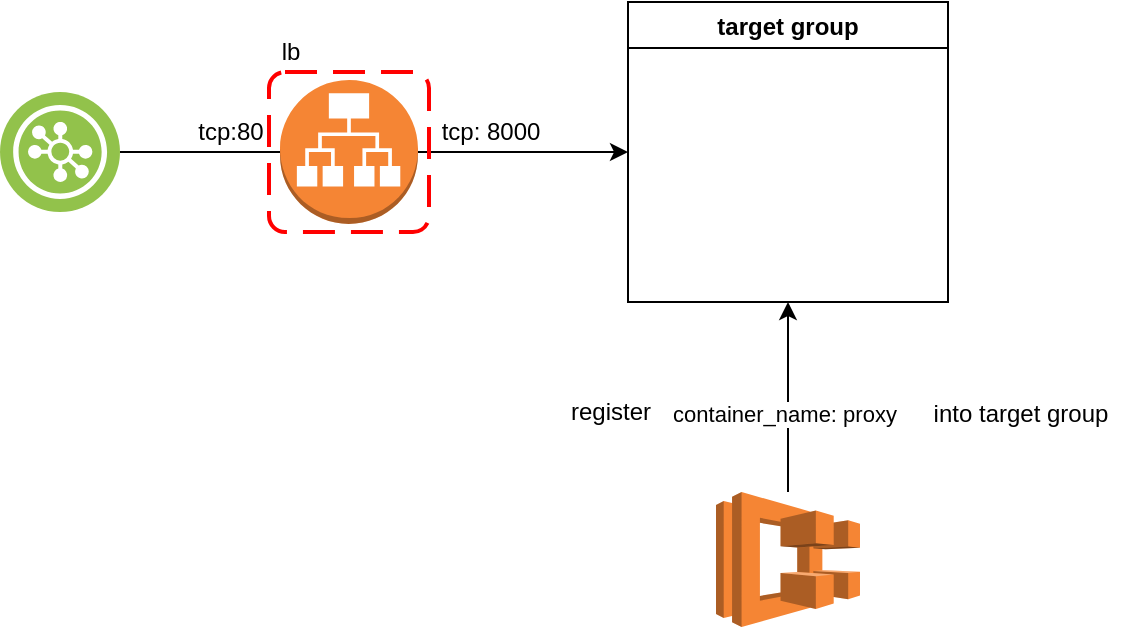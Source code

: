 <mxfile version="13.1.3">
    <diagram id="6hGFLwfOUW9BJ-s0fimq" name="Page-1">
        <mxGraphModel dx="586" dy="544" grid="1" gridSize="10" guides="1" tooltips="1" connect="1" arrows="1" fold="1" page="1" pageScale="1" pageWidth="827" pageHeight="1169" math="0" shadow="0">
            <root>
                <mxCell id="0"/>
                <mxCell id="1" parent="0"/>
                <mxCell id="5" style="edgeStyle=orthogonalEdgeStyle;rounded=0;orthogonalLoop=1;jettySize=auto;html=1;exitX=1;exitY=0.5;exitDx=0;exitDy=0;entryX=0;entryY=0.5;entryDx=0;entryDy=0;entryPerimeter=0;endArrow=none;endFill=0;" parent="1" source="2" target="3" edge="1">
                    <mxGeometry relative="1" as="geometry"/>
                </mxCell>
                <mxCell id="2" value="" style="aspect=fixed;perimeter=ellipsePerimeter;html=1;align=center;shadow=0;dashed=0;fontColor=#4277BB;labelBackgroundColor=#ffffff;fontSize=12;spacingTop=3;image;image=img/lib/ibm/vpc/LoadBalancerListener.svg;" parent="1" vertex="1">
                    <mxGeometry x="100" y="210" width="60" height="60" as="geometry"/>
                </mxCell>
                <mxCell id="6" style="edgeStyle=orthogonalEdgeStyle;rounded=0;orthogonalLoop=1;jettySize=auto;html=1;entryX=0;entryY=0.5;entryDx=0;entryDy=0;" parent="1" source="3" target="4" edge="1">
                    <mxGeometry relative="1" as="geometry"/>
                </mxCell>
                <mxCell id="3" value="" style="outlineConnect=0;dashed=0;verticalLabelPosition=bottom;verticalAlign=top;align=center;html=1;shape=mxgraph.aws3.application_load_balancer;fillColor=#F58534;gradientColor=none;" parent="1" vertex="1">
                    <mxGeometry x="240" y="204" width="69" height="72" as="geometry"/>
                </mxCell>
                <mxCell id="4" value="target group" style="swimlane;" parent="1" vertex="1">
                    <mxGeometry x="414" y="165" width="160" height="150" as="geometry"/>
                </mxCell>
                <mxCell id="8" value="" style="rounded=1;arcSize=10;dashed=1;strokeColor=#ff0000;fillColor=none;gradientColor=none;dashPattern=8 4;strokeWidth=2;" parent="1" vertex="1">
                    <mxGeometry x="234.5" y="200" width="80" height="80" as="geometry"/>
                </mxCell>
                <mxCell id="9" value="tcp:80" style="text;html=1;align=center;verticalAlign=middle;resizable=0;points=[];autosize=1;" parent="1" vertex="1">
                    <mxGeometry x="190" y="220" width="50" height="20" as="geometry"/>
                </mxCell>
                <mxCell id="11" value="tcp: 8000" style="text;html=1;align=center;verticalAlign=middle;resizable=0;points=[];autosize=1;" parent="1" vertex="1">
                    <mxGeometry x="314.5" y="220" width="60" height="20" as="geometry"/>
                </mxCell>
                <mxCell id="12" value="lb" style="text;html=1;align=center;verticalAlign=middle;resizable=0;points=[];autosize=1;" parent="1" vertex="1">
                    <mxGeometry x="234.5" y="180" width="20" height="20" as="geometry"/>
                </mxCell>
                <mxCell id="14" style="edgeStyle=orthogonalEdgeStyle;rounded=0;orthogonalLoop=1;jettySize=auto;html=1;entryX=0.5;entryY=1;entryDx=0;entryDy=0;" edge="1" parent="1" source="13" target="4">
                    <mxGeometry relative="1" as="geometry"/>
                </mxCell>
                <mxCell id="16" value="container_name: proxy" style="edgeLabel;html=1;align=center;verticalAlign=middle;resizable=0;points=[];" vertex="1" connectable="0" parent="14">
                    <mxGeometry x="-0.166" y="2" relative="1" as="geometry">
                        <mxPoint as="offset"/>
                    </mxGeometry>
                </mxCell>
                <mxCell id="13" value="" style="outlineConnect=0;dashed=0;verticalLabelPosition=bottom;verticalAlign=top;align=center;html=1;shape=mxgraph.aws3.ecs;fillColor=#F58534;gradientColor=none;" vertex="1" parent="1">
                    <mxGeometry x="458" y="410" width="72" height="67.5" as="geometry"/>
                </mxCell>
                <mxCell id="17" value="register" style="text;html=1;align=center;verticalAlign=middle;resizable=0;points=[];autosize=1;" vertex="1" parent="1">
                    <mxGeometry x="374.5" y="360" width="60" height="20" as="geometry"/>
                </mxCell>
                <mxCell id="18" value="into target group" style="text;html=1;align=center;verticalAlign=middle;resizable=0;points=[];autosize=1;" vertex="1" parent="1">
                    <mxGeometry x="560" y="361" width="100" height="20" as="geometry"/>
                </mxCell>
            </root>
        </mxGraphModel>
    </diagram>
</mxfile>
